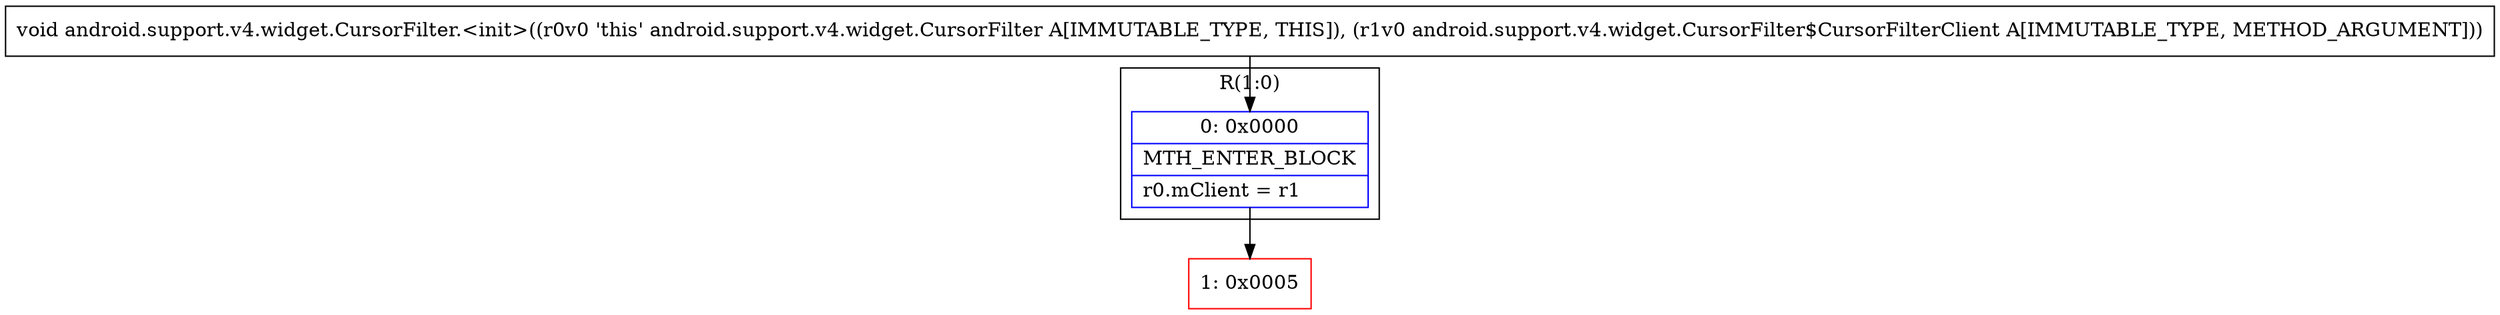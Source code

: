 digraph "CFG forandroid.support.v4.widget.CursorFilter.\<init\>(Landroid\/support\/v4\/widget\/CursorFilter$CursorFilterClient;)V" {
subgraph cluster_Region_1008717586 {
label = "R(1:0)";
node [shape=record,color=blue];
Node_0 [shape=record,label="{0\:\ 0x0000|MTH_ENTER_BLOCK\l|r0.mClient = r1\l}"];
}
Node_1 [shape=record,color=red,label="{1\:\ 0x0005}"];
MethodNode[shape=record,label="{void android.support.v4.widget.CursorFilter.\<init\>((r0v0 'this' android.support.v4.widget.CursorFilter A[IMMUTABLE_TYPE, THIS]), (r1v0 android.support.v4.widget.CursorFilter$CursorFilterClient A[IMMUTABLE_TYPE, METHOD_ARGUMENT])) }"];
MethodNode -> Node_0;
Node_0 -> Node_1;
}

